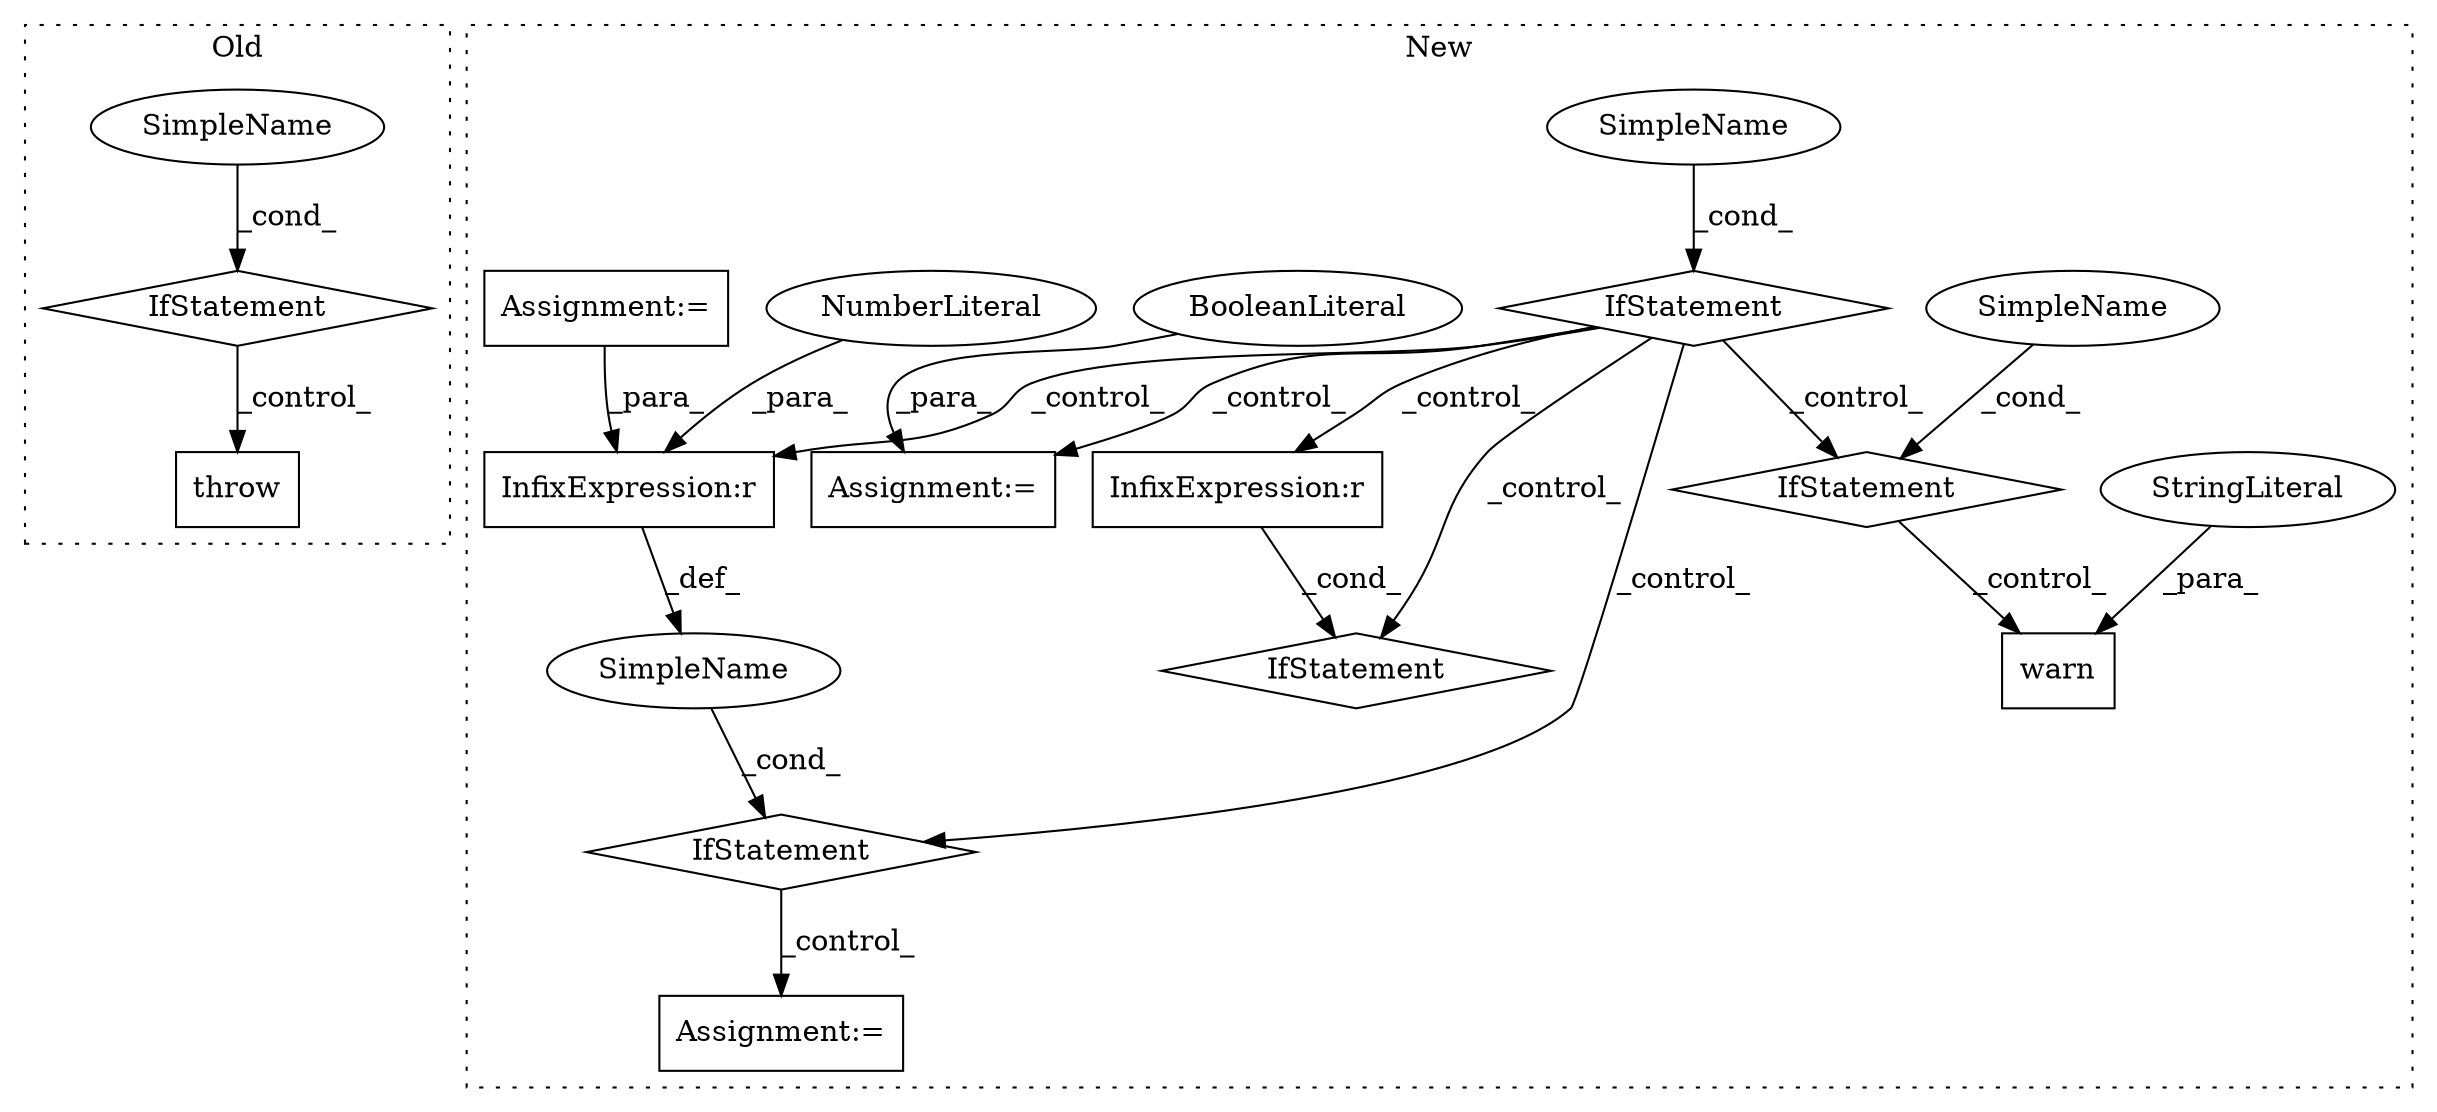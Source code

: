 digraph G {
subgraph cluster0 {
1 [label="throw" a="53" s="17194" l="6" shape="box"];
4 [label="IfStatement" a="25" s="17147,17184" l="4,2" shape="diamond"];
5 [label="SimpleName" a="42" s="" l="" shape="ellipse"];
label = "Old";
style="dotted";
}
subgraph cluster1 {
2 [label="warn" a="32" s="17738,17816" l="5,1" shape="box"];
3 [label="StringLiteral" a="45" s="17743" l="73" shape="ellipse"];
6 [label="IfStatement" a="25" s="17334,17371" l="4,2" shape="diamond"];
7 [label="SimpleName" a="42" s="" l="" shape="ellipse"];
8 [label="Assignment:=" a="7" s="17679" l="1" shape="box"];
9 [label="Assignment:=" a="7" s="18009" l="1" shape="box"];
10 [label="IfStatement" a="25" s="17861,17885" l="4,2" shape="diamond"];
11 [label="SimpleName" a="42" s="" l="" shape="ellipse"];
12 [label="IfStatement" a="25" s="17381,17404" l="4,2" shape="diamond"];
13 [label="IfStatement" a="25" s="17701,17717" l="4,2" shape="diamond"];
14 [label="InfixExpression:r" a="27" s="17880" l="4" shape="box"];
15 [label="InfixExpression:r" a="27" s="17399" l="4" shape="box"];
16 [label="BooleanLiteral" a="9" s="17680" l="5" shape="ellipse"];
17 [label="NumberLiteral" a="34" s="17884" l="1" shape="ellipse"];
18 [label="Assignment:=" a="7" s="17134" l="15" shape="box"];
19 [label="SimpleName" a="42" s="17705" l="12" shape="ellipse"];
label = "New";
style="dotted";
}
3 -> 2 [label="_para_"];
4 -> 1 [label="_control_"];
5 -> 4 [label="_cond_"];
6 -> 8 [label="_control_"];
6 -> 12 [label="_control_"];
6 -> 15 [label="_control_"];
6 -> 10 [label="_control_"];
6 -> 14 [label="_control_"];
6 -> 13 [label="_control_"];
7 -> 6 [label="_cond_"];
10 -> 9 [label="_control_"];
11 -> 10 [label="_cond_"];
13 -> 2 [label="_control_"];
14 -> 11 [label="_def_"];
15 -> 12 [label="_cond_"];
16 -> 8 [label="_para_"];
17 -> 14 [label="_para_"];
18 -> 14 [label="_para_"];
19 -> 13 [label="_cond_"];
}
